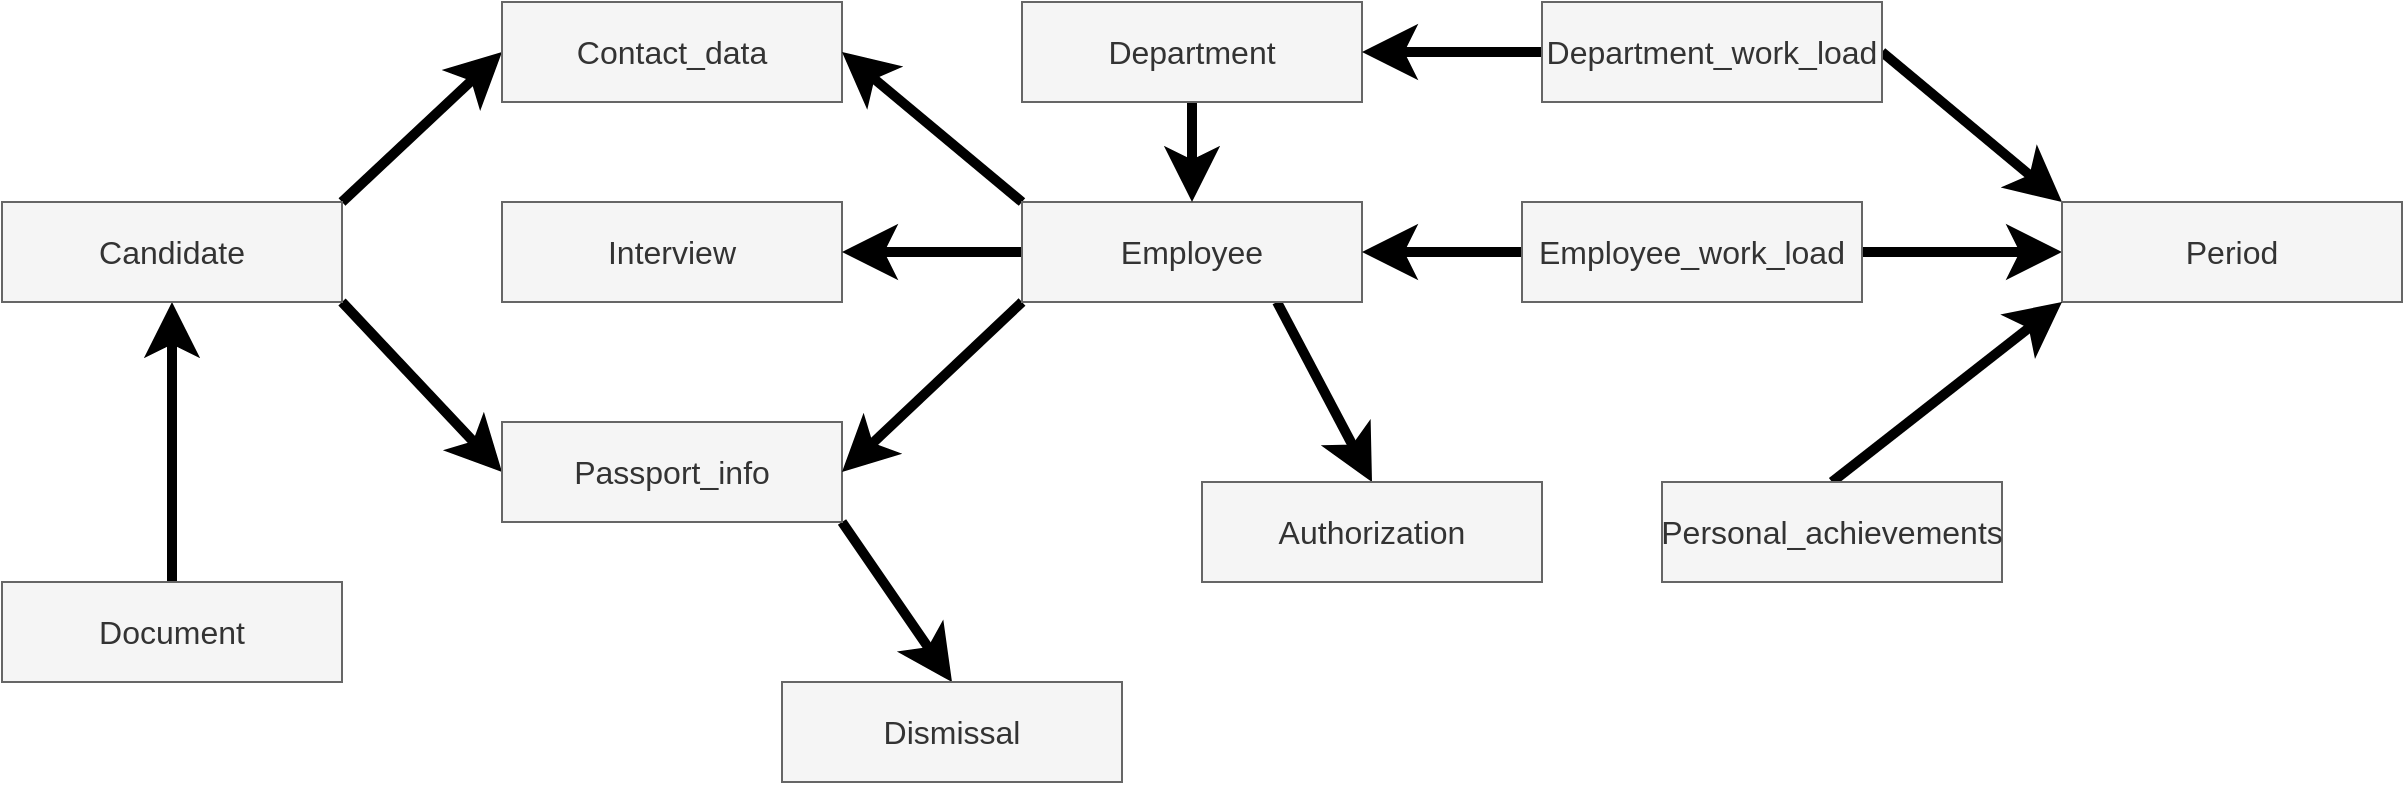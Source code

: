 <mxfile version="17.5.0" type="device"><diagram id="O3Gg7i3yyFChiIuzmPwd" name="Page-1"><mxGraphModel dx="1822" dy="800" grid="0" gridSize="10" guides="1" tooltips="1" connect="1" arrows="1" fold="1" page="0" pageScale="1" pageWidth="827" pageHeight="1169" math="0" shadow="0"><root><mxCell id="0"/><mxCell id="1" parent="0"/><mxCell id="dM_AJ3KYheJPdnGmnSTY-14" style="rounded=0;orthogonalLoop=1;jettySize=auto;html=1;exitX=0.5;exitY=0;exitDx=0;exitDy=0;entryX=0.5;entryY=1;entryDx=0;entryDy=0;fontSize=16;endSize=12;strokeWidth=5;" edge="1" parent="1" source="dM_AJ3KYheJPdnGmnSTY-1" target="dM_AJ3KYheJPdnGmnSTY-2"><mxGeometry relative="1" as="geometry"/></mxCell><mxCell id="dM_AJ3KYheJPdnGmnSTY-1" value="Document" style="rounded=0;whiteSpace=wrap;html=1;fontSize=16;fillColor=#f5f5f5;fontColor=#333333;strokeColor=#666666;" vertex="1" parent="1"><mxGeometry x="-40" y="450" width="170" height="50" as="geometry"/></mxCell><mxCell id="dM_AJ3KYheJPdnGmnSTY-16" style="edgeStyle=none;shape=connector;rounded=0;orthogonalLoop=1;jettySize=auto;html=1;exitX=1;exitY=0;exitDx=0;exitDy=0;entryX=0;entryY=0.5;entryDx=0;entryDy=0;labelBackgroundColor=default;fontFamily=Helvetica;fontSize=16;fontColor=default;endArrow=classic;endSize=12;strokeColor=default;strokeWidth=5;" edge="1" parent="1" source="dM_AJ3KYheJPdnGmnSTY-2" target="dM_AJ3KYheJPdnGmnSTY-4"><mxGeometry relative="1" as="geometry"/></mxCell><mxCell id="dM_AJ3KYheJPdnGmnSTY-17" style="edgeStyle=none;shape=connector;rounded=0;orthogonalLoop=1;jettySize=auto;html=1;exitX=1;exitY=1;exitDx=0;exitDy=0;entryX=0;entryY=0.5;entryDx=0;entryDy=0;labelBackgroundColor=default;fontFamily=Helvetica;fontSize=16;fontColor=default;endArrow=classic;endSize=12;strokeColor=default;strokeWidth=5;" edge="1" parent="1" source="dM_AJ3KYheJPdnGmnSTY-2" target="dM_AJ3KYheJPdnGmnSTY-3"><mxGeometry relative="1" as="geometry"/></mxCell><mxCell id="dM_AJ3KYheJPdnGmnSTY-2" value="Candidate" style="rounded=0;whiteSpace=wrap;html=1;fontSize=16;fillColor=#f5f5f5;fontColor=#333333;strokeColor=#666666;" vertex="1" parent="1"><mxGeometry x="-40" y="260" width="170" height="50" as="geometry"/></mxCell><mxCell id="dM_AJ3KYheJPdnGmnSTY-27" style="edgeStyle=none;shape=connector;rounded=0;orthogonalLoop=1;jettySize=auto;html=1;exitX=1;exitY=1;exitDx=0;exitDy=0;entryX=0.5;entryY=0;entryDx=0;entryDy=0;labelBackgroundColor=default;fontFamily=Helvetica;fontSize=16;fontColor=default;endArrow=classic;endSize=12;strokeColor=default;strokeWidth=5;" edge="1" parent="1" source="dM_AJ3KYheJPdnGmnSTY-3" target="dM_AJ3KYheJPdnGmnSTY-8"><mxGeometry relative="1" as="geometry"/></mxCell><mxCell id="dM_AJ3KYheJPdnGmnSTY-3" value="Passport_info" style="rounded=0;whiteSpace=wrap;html=1;fontSize=16;fillColor=#f5f5f5;fontColor=#333333;strokeColor=#666666;" vertex="1" parent="1"><mxGeometry x="210" y="370" width="170" height="50" as="geometry"/></mxCell><mxCell id="dM_AJ3KYheJPdnGmnSTY-4" value="Contact_data" style="rounded=0;whiteSpace=wrap;html=1;fontSize=16;fillColor=#f5f5f5;fontColor=#333333;strokeColor=#666666;" vertex="1" parent="1"><mxGeometry x="210" y="160" width="170" height="50" as="geometry"/></mxCell><mxCell id="dM_AJ3KYheJPdnGmnSTY-5" value="Interview" style="rounded=0;whiteSpace=wrap;html=1;fontSize=16;fillColor=#f5f5f5;fontColor=#333333;strokeColor=#666666;" vertex="1" parent="1"><mxGeometry x="210" y="260" width="170" height="50" as="geometry"/></mxCell><mxCell id="dM_AJ3KYheJPdnGmnSTY-18" style="edgeStyle=none;shape=connector;rounded=0;orthogonalLoop=1;jettySize=auto;html=1;exitX=0;exitY=1;exitDx=0;exitDy=0;entryX=1;entryY=0.5;entryDx=0;entryDy=0;labelBackgroundColor=default;fontFamily=Helvetica;fontSize=16;fontColor=default;endArrow=classic;endSize=12;strokeColor=default;strokeWidth=5;" edge="1" parent="1" source="dM_AJ3KYheJPdnGmnSTY-6" target="dM_AJ3KYheJPdnGmnSTY-3"><mxGeometry relative="1" as="geometry"/></mxCell><mxCell id="dM_AJ3KYheJPdnGmnSTY-19" style="edgeStyle=none;shape=connector;rounded=0;orthogonalLoop=1;jettySize=auto;html=1;exitX=0;exitY=0;exitDx=0;exitDy=0;entryX=1;entryY=0.5;entryDx=0;entryDy=0;labelBackgroundColor=default;fontFamily=Helvetica;fontSize=16;fontColor=default;endArrow=classic;endSize=12;strokeColor=default;strokeWidth=5;" edge="1" parent="1" source="dM_AJ3KYheJPdnGmnSTY-6" target="dM_AJ3KYheJPdnGmnSTY-4"><mxGeometry relative="1" as="geometry"/></mxCell><mxCell id="dM_AJ3KYheJPdnGmnSTY-20" style="edgeStyle=none;shape=connector;rounded=0;orthogonalLoop=1;jettySize=auto;html=1;exitX=0;exitY=0.5;exitDx=0;exitDy=0;entryX=1;entryY=0.5;entryDx=0;entryDy=0;labelBackgroundColor=default;fontFamily=Helvetica;fontSize=16;fontColor=default;endArrow=classic;endSize=12;strokeColor=default;strokeWidth=5;" edge="1" parent="1" source="dM_AJ3KYheJPdnGmnSTY-6" target="dM_AJ3KYheJPdnGmnSTY-5"><mxGeometry relative="1" as="geometry"/></mxCell><mxCell id="dM_AJ3KYheJPdnGmnSTY-28" style="edgeStyle=none;shape=connector;rounded=0;orthogonalLoop=1;jettySize=auto;html=1;exitX=0.75;exitY=1;exitDx=0;exitDy=0;entryX=0.5;entryY=0;entryDx=0;entryDy=0;labelBackgroundColor=default;fontFamily=Helvetica;fontSize=16;fontColor=default;endArrow=classic;endSize=12;strokeColor=default;strokeWidth=5;" edge="1" parent="1" source="dM_AJ3KYheJPdnGmnSTY-6" target="dM_AJ3KYheJPdnGmnSTY-9"><mxGeometry relative="1" as="geometry"/></mxCell><mxCell id="dM_AJ3KYheJPdnGmnSTY-6" value="Employee" style="rounded=0;whiteSpace=wrap;html=1;fontSize=16;fillColor=#f5f5f5;fontColor=#333333;strokeColor=#666666;" vertex="1" parent="1"><mxGeometry x="470" y="260" width="170" height="50" as="geometry"/></mxCell><mxCell id="dM_AJ3KYheJPdnGmnSTY-21" style="edgeStyle=none;shape=connector;rounded=0;orthogonalLoop=1;jettySize=auto;html=1;exitX=0.5;exitY=1;exitDx=0;exitDy=0;entryX=0.5;entryY=0;entryDx=0;entryDy=0;labelBackgroundColor=default;fontFamily=Helvetica;fontSize=16;fontColor=default;endArrow=classic;endSize=12;strokeColor=default;strokeWidth=5;" edge="1" parent="1" source="dM_AJ3KYheJPdnGmnSTY-7" target="dM_AJ3KYheJPdnGmnSTY-6"><mxGeometry relative="1" as="geometry"/></mxCell><mxCell id="dM_AJ3KYheJPdnGmnSTY-7" value="Department" style="rounded=0;whiteSpace=wrap;html=1;fontSize=16;fillColor=#f5f5f5;fontColor=#333333;strokeColor=#666666;" vertex="1" parent="1"><mxGeometry x="470" y="160" width="170" height="50" as="geometry"/></mxCell><mxCell id="dM_AJ3KYheJPdnGmnSTY-8" value="Dismissal" style="rounded=0;whiteSpace=wrap;html=1;fontSize=16;fillColor=#f5f5f5;fontColor=#333333;strokeColor=#666666;" vertex="1" parent="1"><mxGeometry x="350" y="500" width="170" height="50" as="geometry"/></mxCell><mxCell id="dM_AJ3KYheJPdnGmnSTY-9" value="Authorization" style="rounded=0;whiteSpace=wrap;html=1;fontSize=16;fillColor=#f5f5f5;fontColor=#333333;strokeColor=#666666;" vertex="1" parent="1"><mxGeometry x="560" y="400" width="170" height="50" as="geometry"/></mxCell><mxCell id="dM_AJ3KYheJPdnGmnSTY-22" style="edgeStyle=none;shape=connector;rounded=0;orthogonalLoop=1;jettySize=auto;html=1;exitX=0;exitY=0.5;exitDx=0;exitDy=0;entryX=1;entryY=0.5;entryDx=0;entryDy=0;labelBackgroundColor=default;fontFamily=Helvetica;fontSize=16;fontColor=default;endArrow=classic;endSize=12;strokeColor=default;strokeWidth=5;" edge="1" parent="1" source="dM_AJ3KYheJPdnGmnSTY-10" target="dM_AJ3KYheJPdnGmnSTY-7"><mxGeometry relative="1" as="geometry"/></mxCell><mxCell id="dM_AJ3KYheJPdnGmnSTY-30" style="edgeStyle=none;shape=connector;rounded=0;orthogonalLoop=1;jettySize=auto;html=1;exitX=1;exitY=0.5;exitDx=0;exitDy=0;entryX=0;entryY=0;entryDx=0;entryDy=0;labelBackgroundColor=default;fontFamily=Helvetica;fontSize=16;fontColor=default;endArrow=classic;endSize=12;strokeColor=default;strokeWidth=5;" edge="1" parent="1" source="dM_AJ3KYheJPdnGmnSTY-10" target="dM_AJ3KYheJPdnGmnSTY-12"><mxGeometry relative="1" as="geometry"/></mxCell><mxCell id="dM_AJ3KYheJPdnGmnSTY-10" value="Department_work_load" style="rounded=0;whiteSpace=wrap;html=1;fontSize=16;fillColor=#f5f5f5;fontColor=#333333;strokeColor=#666666;" vertex="1" parent="1"><mxGeometry x="730" y="160" width="170" height="50" as="geometry"/></mxCell><mxCell id="dM_AJ3KYheJPdnGmnSTY-29" style="edgeStyle=none;shape=connector;rounded=0;orthogonalLoop=1;jettySize=auto;html=1;exitX=0;exitY=0.5;exitDx=0;exitDy=0;entryX=1;entryY=0.5;entryDx=0;entryDy=0;labelBackgroundColor=default;fontFamily=Helvetica;fontSize=16;fontColor=default;endArrow=classic;endSize=12;strokeColor=default;strokeWidth=5;" edge="1" parent="1" source="dM_AJ3KYheJPdnGmnSTY-11" target="dM_AJ3KYheJPdnGmnSTY-6"><mxGeometry relative="1" as="geometry"/></mxCell><mxCell id="dM_AJ3KYheJPdnGmnSTY-31" style="edgeStyle=none;shape=connector;rounded=0;orthogonalLoop=1;jettySize=auto;html=1;exitX=1;exitY=0.5;exitDx=0;exitDy=0;entryX=0;entryY=0.5;entryDx=0;entryDy=0;labelBackgroundColor=default;fontFamily=Helvetica;fontSize=16;fontColor=default;endArrow=classic;endSize=12;strokeColor=default;strokeWidth=5;" edge="1" parent="1" source="dM_AJ3KYheJPdnGmnSTY-11" target="dM_AJ3KYheJPdnGmnSTY-12"><mxGeometry relative="1" as="geometry"/></mxCell><mxCell id="dM_AJ3KYheJPdnGmnSTY-11" value="Employee_work_load" style="rounded=0;whiteSpace=wrap;html=1;fontSize=16;fillColor=#f5f5f5;fontColor=#333333;strokeColor=#666666;" vertex="1" parent="1"><mxGeometry x="720" y="260" width="170" height="50" as="geometry"/></mxCell><mxCell id="dM_AJ3KYheJPdnGmnSTY-12" value="Period" style="rounded=0;whiteSpace=wrap;html=1;fontSize=16;fillColor=#f5f5f5;fontColor=#333333;strokeColor=#666666;" vertex="1" parent="1"><mxGeometry x="990" y="260" width="170" height="50" as="geometry"/></mxCell><mxCell id="dM_AJ3KYheJPdnGmnSTY-33" style="edgeStyle=none;shape=connector;rounded=0;orthogonalLoop=1;jettySize=auto;html=1;exitX=0.5;exitY=0;exitDx=0;exitDy=0;entryX=0;entryY=1;entryDx=0;entryDy=0;labelBackgroundColor=default;fontFamily=Helvetica;fontSize=16;fontColor=default;endArrow=classic;endSize=12;strokeColor=default;strokeWidth=5;" edge="1" parent="1" source="dM_AJ3KYheJPdnGmnSTY-13" target="dM_AJ3KYheJPdnGmnSTY-12"><mxGeometry relative="1" as="geometry"/></mxCell><mxCell id="dM_AJ3KYheJPdnGmnSTY-13" value="Personal_achievements" style="rounded=0;whiteSpace=wrap;html=1;fontSize=16;fillColor=#f5f5f5;fontColor=#333333;strokeColor=#666666;" vertex="1" parent="1"><mxGeometry x="790" y="400" width="170" height="50" as="geometry"/></mxCell></root></mxGraphModel></diagram></mxfile>